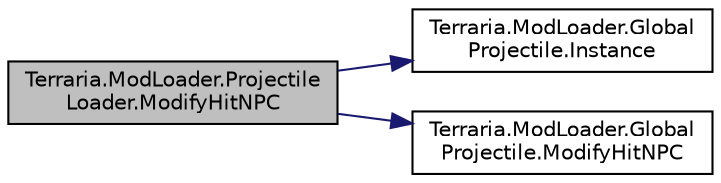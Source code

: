 digraph "Terraria.ModLoader.ProjectileLoader.ModifyHitNPC"
{
  edge [fontname="Helvetica",fontsize="10",labelfontname="Helvetica",labelfontsize="10"];
  node [fontname="Helvetica",fontsize="10",shape=record];
  rankdir="LR";
  Node90 [label="Terraria.ModLoader.Projectile\lLoader.ModifyHitNPC",height=0.2,width=0.4,color="black", fillcolor="grey75", style="filled", fontcolor="black"];
  Node90 -> Node91 [color="midnightblue",fontsize="10",style="solid",fontname="Helvetica"];
  Node91 [label="Terraria.ModLoader.Global\lProjectile.Instance",height=0.2,width=0.4,color="black", fillcolor="white", style="filled",URL="$class_terraria_1_1_mod_loader_1_1_global_projectile.html#ac385423894e4a48e74b7a185095d4212"];
  Node90 -> Node92 [color="midnightblue",fontsize="10",style="solid",fontname="Helvetica"];
  Node92 [label="Terraria.ModLoader.Global\lProjectile.ModifyHitNPC",height=0.2,width=0.4,color="black", fillcolor="white", style="filled",URL="$class_terraria_1_1_mod_loader_1_1_global_projectile.html#a78a58a0e560bf775d3ad11951906f73c",tooltip="Allows you to modify the damage, knockback, etc., that a projectile does to an NPC. "];
}
